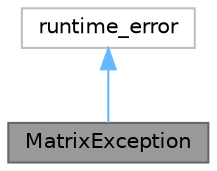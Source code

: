 digraph "MatrixException"
{
 // LATEX_PDF_SIZE
  bgcolor="transparent";
  edge [fontname=Helvetica,fontsize=10,labelfontname=Helvetica,labelfontsize=10];
  node [fontname=Helvetica,fontsize=10,shape=box,height=0.2,width=0.4];
  Node1 [id="Node000001",label="MatrixException",height=0.2,width=0.4,color="gray40", fillcolor="grey60", style="filled", fontcolor="black",tooltip="Master base class for Matrix exceptions."];
  Node2 -> Node1 [id="edge1_Node000001_Node000002",dir="back",color="steelblue1",style="solid",tooltip=" "];
  Node2 [id="Node000002",label="runtime_error",height=0.2,width=0.4,color="grey75", fillcolor="white", style="filled",tooltip=" "];
}
